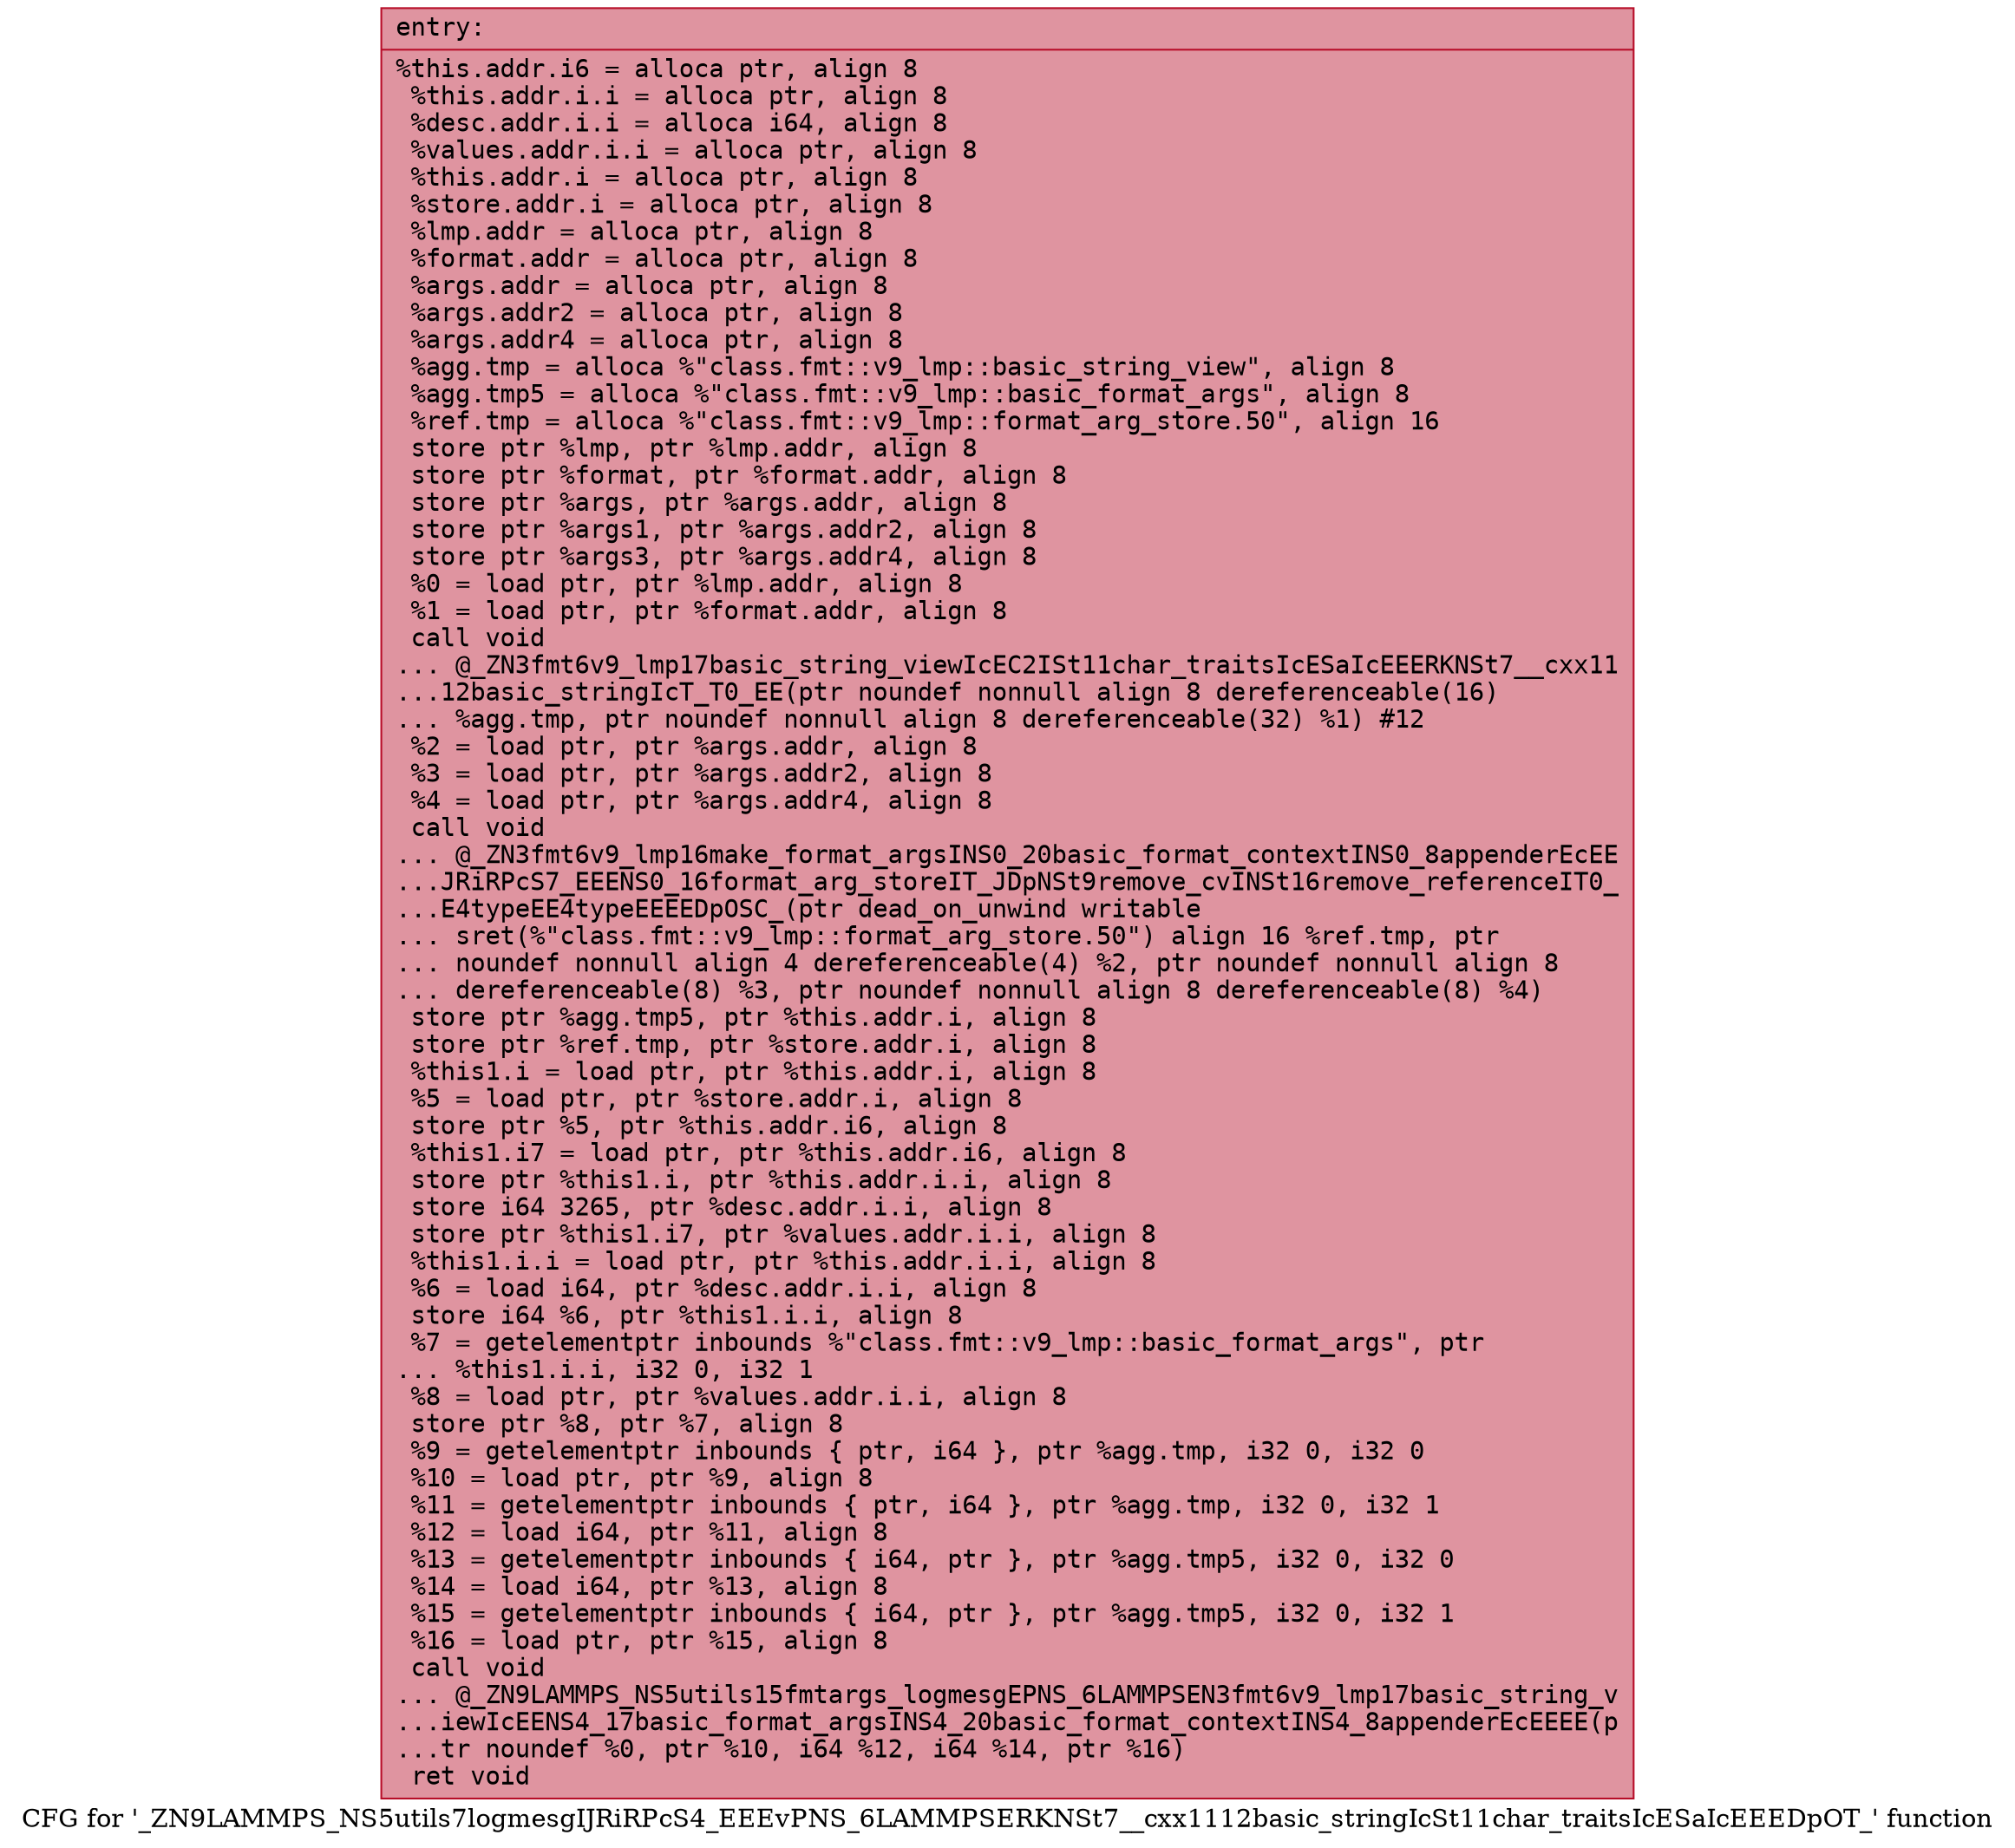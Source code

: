 digraph "CFG for '_ZN9LAMMPS_NS5utils7logmesgIJRiRPcS4_EEEvPNS_6LAMMPSERKNSt7__cxx1112basic_stringIcSt11char_traitsIcESaIcEEEDpOT_' function" {
	label="CFG for '_ZN9LAMMPS_NS5utils7logmesgIJRiRPcS4_EEEvPNS_6LAMMPSERKNSt7__cxx1112basic_stringIcSt11char_traitsIcESaIcEEEDpOT_' function";

	Node0x55eeb4b596a0 [shape=record,color="#b70d28ff", style=filled, fillcolor="#b70d2870" fontname="Courier",label="{entry:\l|  %this.addr.i6 = alloca ptr, align 8\l  %this.addr.i.i = alloca ptr, align 8\l  %desc.addr.i.i = alloca i64, align 8\l  %values.addr.i.i = alloca ptr, align 8\l  %this.addr.i = alloca ptr, align 8\l  %store.addr.i = alloca ptr, align 8\l  %lmp.addr = alloca ptr, align 8\l  %format.addr = alloca ptr, align 8\l  %args.addr = alloca ptr, align 8\l  %args.addr2 = alloca ptr, align 8\l  %args.addr4 = alloca ptr, align 8\l  %agg.tmp = alloca %\"class.fmt::v9_lmp::basic_string_view\", align 8\l  %agg.tmp5 = alloca %\"class.fmt::v9_lmp::basic_format_args\", align 8\l  %ref.tmp = alloca %\"class.fmt::v9_lmp::format_arg_store.50\", align 16\l  store ptr %lmp, ptr %lmp.addr, align 8\l  store ptr %format, ptr %format.addr, align 8\l  store ptr %args, ptr %args.addr, align 8\l  store ptr %args1, ptr %args.addr2, align 8\l  store ptr %args3, ptr %args.addr4, align 8\l  %0 = load ptr, ptr %lmp.addr, align 8\l  %1 = load ptr, ptr %format.addr, align 8\l  call void\l... @_ZN3fmt6v9_lmp17basic_string_viewIcEC2ISt11char_traitsIcESaIcEEERKNSt7__cxx11\l...12basic_stringIcT_T0_EE(ptr noundef nonnull align 8 dereferenceable(16)\l... %agg.tmp, ptr noundef nonnull align 8 dereferenceable(32) %1) #12\l  %2 = load ptr, ptr %args.addr, align 8\l  %3 = load ptr, ptr %args.addr2, align 8\l  %4 = load ptr, ptr %args.addr4, align 8\l  call void\l... @_ZN3fmt6v9_lmp16make_format_argsINS0_20basic_format_contextINS0_8appenderEcEE\l...JRiRPcS7_EEENS0_16format_arg_storeIT_JDpNSt9remove_cvINSt16remove_referenceIT0_\l...E4typeEE4typeEEEEDpOSC_(ptr dead_on_unwind writable\l... sret(%\"class.fmt::v9_lmp::format_arg_store.50\") align 16 %ref.tmp, ptr\l... noundef nonnull align 4 dereferenceable(4) %2, ptr noundef nonnull align 8\l... dereferenceable(8) %3, ptr noundef nonnull align 8 dereferenceable(8) %4)\l  store ptr %agg.tmp5, ptr %this.addr.i, align 8\l  store ptr %ref.tmp, ptr %store.addr.i, align 8\l  %this1.i = load ptr, ptr %this.addr.i, align 8\l  %5 = load ptr, ptr %store.addr.i, align 8\l  store ptr %5, ptr %this.addr.i6, align 8\l  %this1.i7 = load ptr, ptr %this.addr.i6, align 8\l  store ptr %this1.i, ptr %this.addr.i.i, align 8\l  store i64 3265, ptr %desc.addr.i.i, align 8\l  store ptr %this1.i7, ptr %values.addr.i.i, align 8\l  %this1.i.i = load ptr, ptr %this.addr.i.i, align 8\l  %6 = load i64, ptr %desc.addr.i.i, align 8\l  store i64 %6, ptr %this1.i.i, align 8\l  %7 = getelementptr inbounds %\"class.fmt::v9_lmp::basic_format_args\", ptr\l... %this1.i.i, i32 0, i32 1\l  %8 = load ptr, ptr %values.addr.i.i, align 8\l  store ptr %8, ptr %7, align 8\l  %9 = getelementptr inbounds \{ ptr, i64 \}, ptr %agg.tmp, i32 0, i32 0\l  %10 = load ptr, ptr %9, align 8\l  %11 = getelementptr inbounds \{ ptr, i64 \}, ptr %agg.tmp, i32 0, i32 1\l  %12 = load i64, ptr %11, align 8\l  %13 = getelementptr inbounds \{ i64, ptr \}, ptr %agg.tmp5, i32 0, i32 0\l  %14 = load i64, ptr %13, align 8\l  %15 = getelementptr inbounds \{ i64, ptr \}, ptr %agg.tmp5, i32 0, i32 1\l  %16 = load ptr, ptr %15, align 8\l  call void\l... @_ZN9LAMMPS_NS5utils15fmtargs_logmesgEPNS_6LAMMPSEN3fmt6v9_lmp17basic_string_v\l...iewIcEENS4_17basic_format_argsINS4_20basic_format_contextINS4_8appenderEcEEEE(p\l...tr noundef %0, ptr %10, i64 %12, i64 %14, ptr %16)\l  ret void\l}"];
}
